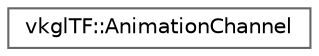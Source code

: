 digraph "Graphical Class Hierarchy"
{
 // LATEX_PDF_SIZE
  bgcolor="transparent";
  edge [fontname=Helvetica,fontsize=10,labelfontname=Helvetica,labelfontsize=10];
  node [fontname=Helvetica,fontsize=10,shape=box,height=0.2,width=0.4];
  rankdir="LR";
  Node0 [id="Node000000",label="vkglTF::AnimationChannel",height=0.2,width=0.4,color="grey40", fillcolor="white", style="filled",URL="$structvkgl_t_f_1_1_animation_channel.html",tooltip=" "];
}
